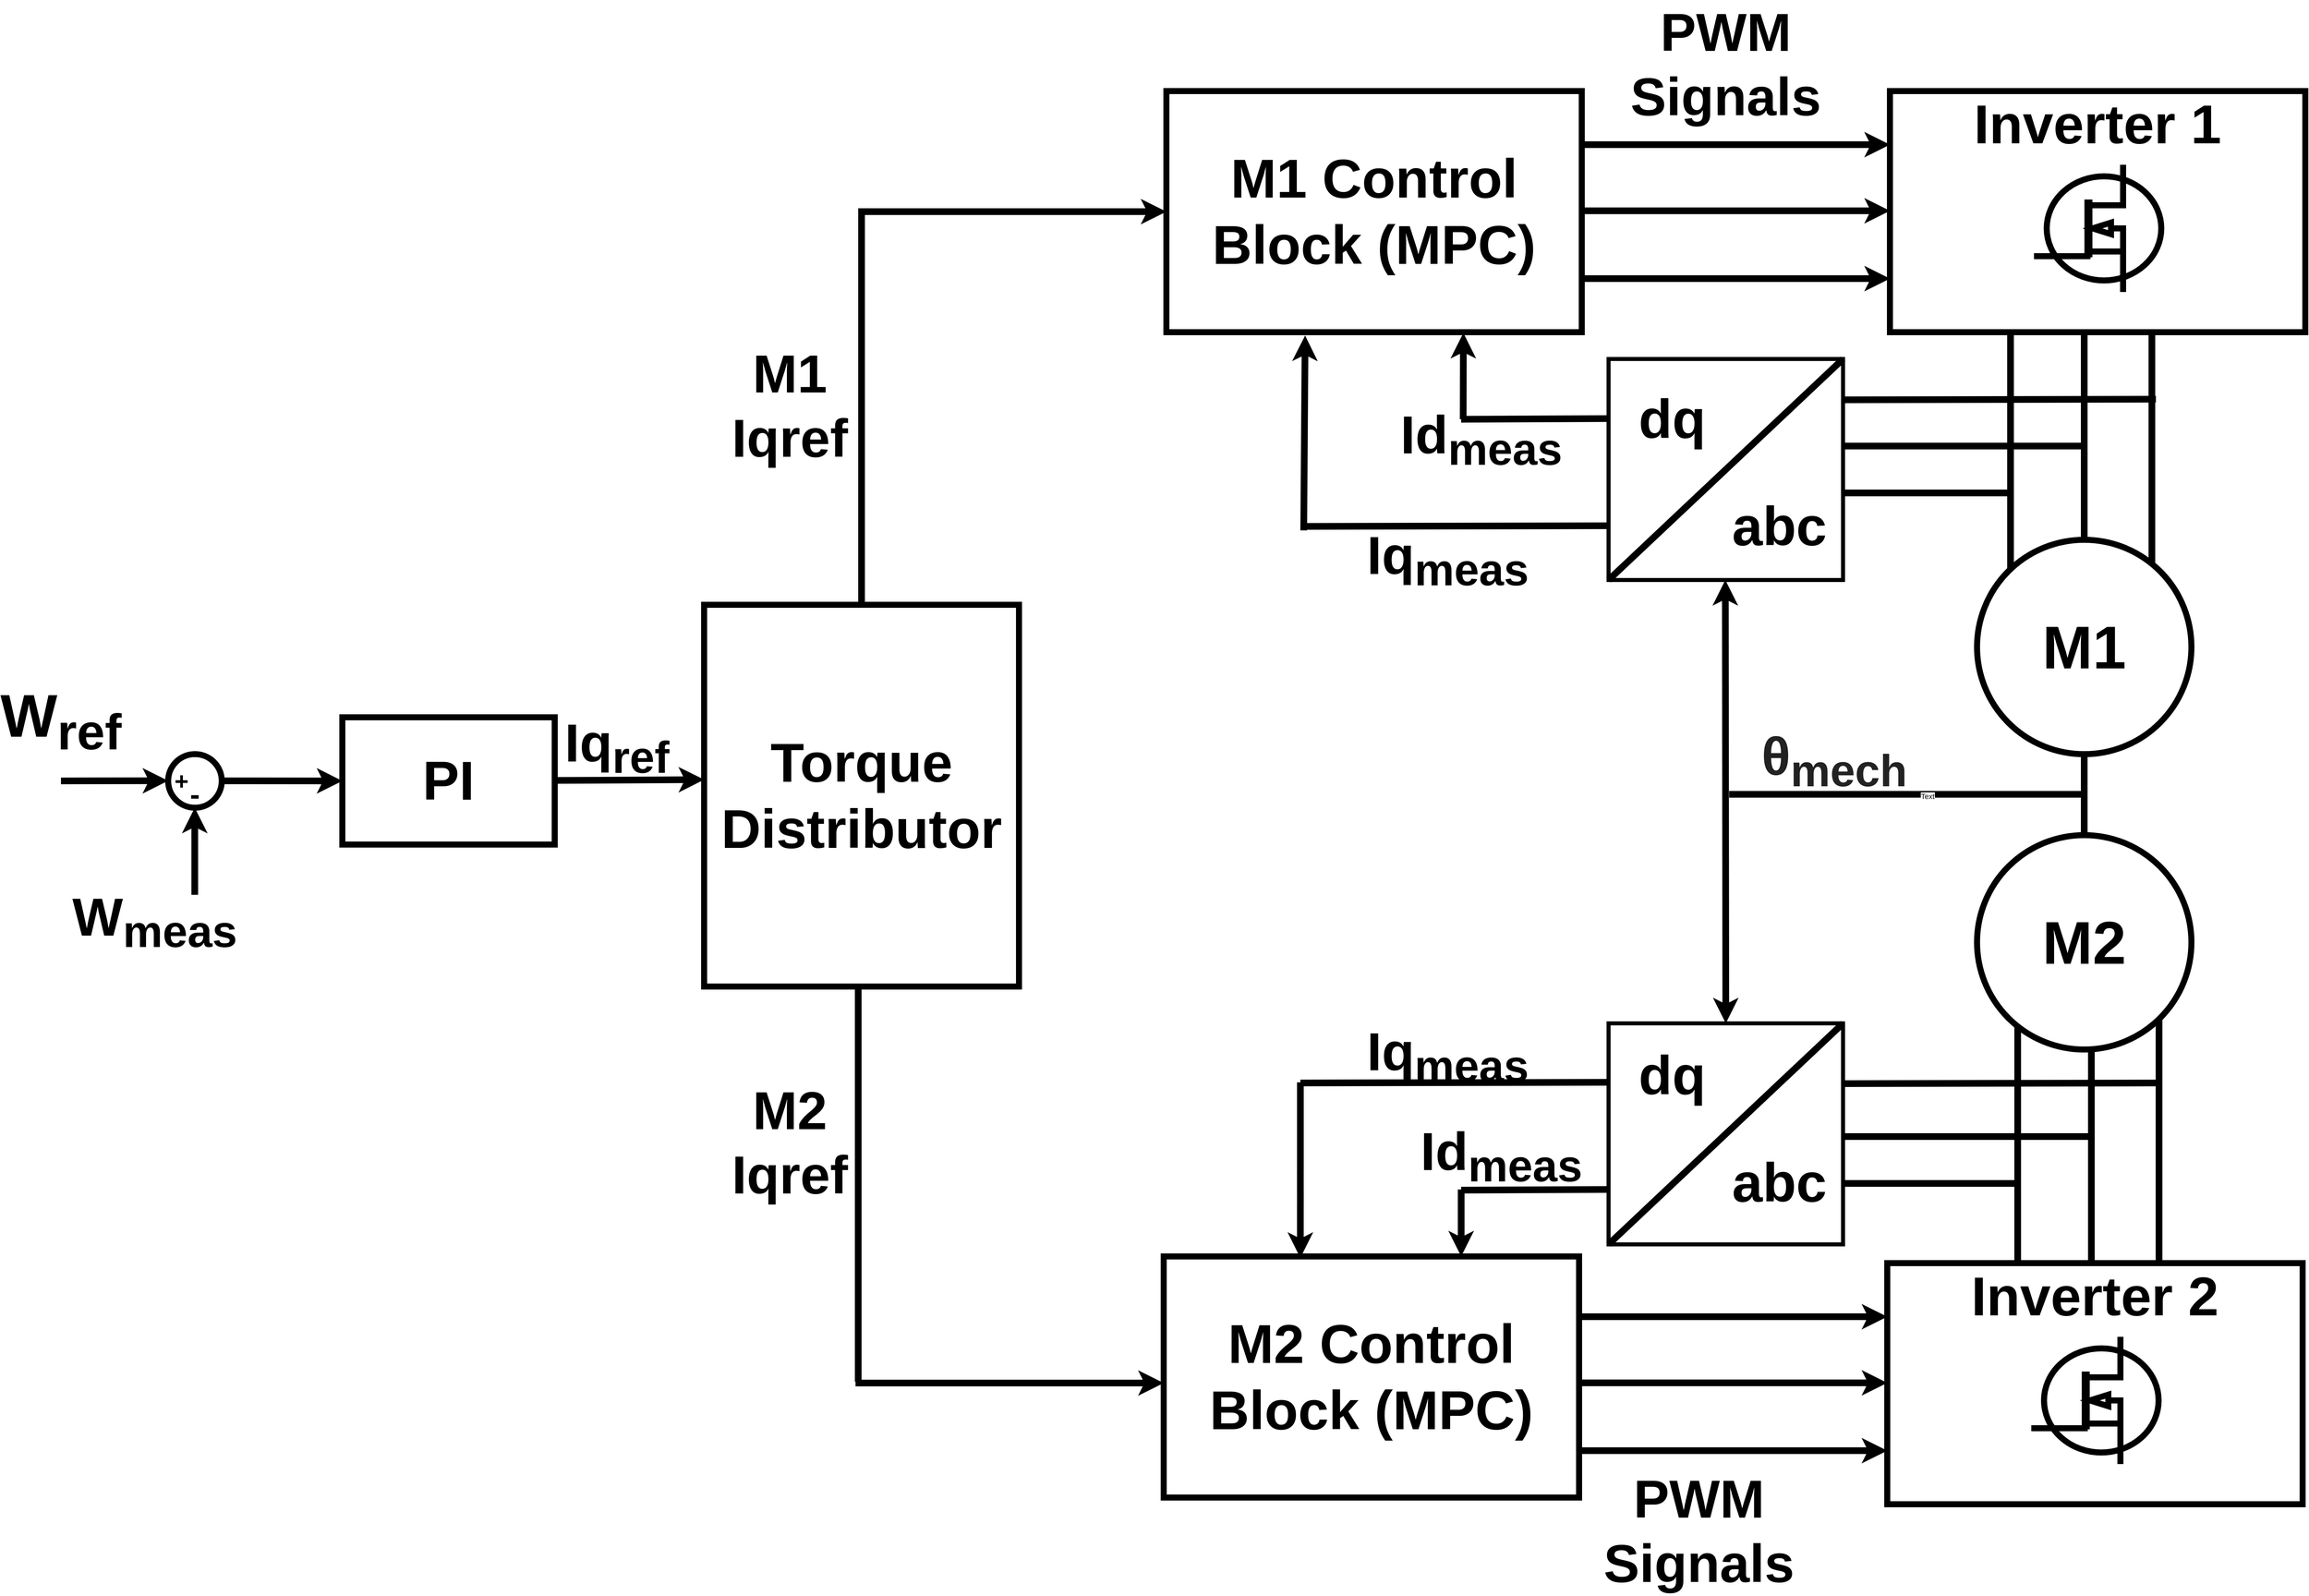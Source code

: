 <mxfile version="13.7.8" type="device"><diagram id="VhFrRKiwqEHnaOOq5Tmg" name="Sayfa -1"><mxGraphModel dx="7617" dy="5599" grid="1" gridSize="10" guides="1" tooltips="1" connect="1" arrows="1" fold="1" page="1" pageScale="1" pageWidth="827" pageHeight="1169" math="0" shadow="0"><root><mxCell id="0"/><mxCell id="1" parent="0"/><mxCell id="urA2F0REVunkXNO0SoeC-75" value="" style="endArrow=none;html=1;strokeWidth=10;entryX=1;entryY=0.5;entryDx=0;entryDy=0;" edge="1" parent="1"><mxGeometry width="50" height="50" relative="1" as="geometry"><mxPoint x="2830" y="911" as="sourcePoint"/><mxPoint x="2420" y="911" as="targetPoint"/></mxGeometry></mxCell><mxCell id="urA2F0REVunkXNO0SoeC-74" value="" style="endArrow=none;html=1;strokeWidth=10;entryX=1;entryY=0.5;entryDx=0;entryDy=0;" edge="1" parent="1"><mxGeometry width="50" height="50" relative="1" as="geometry"><mxPoint x="2943" y="841" as="sourcePoint"/><mxPoint x="2533" y="841" as="targetPoint"/></mxGeometry></mxCell><mxCell id="urA2F0REVunkXNO0SoeC-54" value="" style="endArrow=none;html=1;strokeWidth=10;entryX=0.294;entryY=1.008;entryDx=0;entryDy=0;entryPerimeter=0;" edge="1" parent="1"><mxGeometry width="50" height="50" relative="1" as="geometry"><mxPoint x="3041.67" y="1061" as="sourcePoint"/><mxPoint x="3041.67" y="627" as="targetPoint"/></mxGeometry></mxCell><mxCell id="urA2F0REVunkXNO0SoeC-62" value="" style="endArrow=none;html=1;strokeWidth=10;entryX=0.294;entryY=1.008;entryDx=0;entryDy=0;entryPerimeter=0;" edge="1" parent="1"><mxGeometry width="50" height="50" relative="1" as="geometry"><mxPoint x="2830.67" y="1071" as="sourcePoint"/><mxPoint x="2830.67" y="637" as="targetPoint"/></mxGeometry></mxCell><mxCell id="urA2F0REVunkXNO0SoeC-53" value="" style="endArrow=none;html=1;strokeWidth=10;entryX=0.294;entryY=1.008;entryDx=0;entryDy=0;entryPerimeter=0;" edge="1" parent="1"><mxGeometry width="50" height="50" relative="1" as="geometry"><mxPoint x="3031" y="64.0" as="sourcePoint"/><mxPoint x="3031" y="-370" as="targetPoint"/></mxGeometry></mxCell><mxCell id="urA2F0REVunkXNO0SoeC-52" value="" style="endArrow=none;html=1;strokeWidth=10;entryX=0.294;entryY=1.008;entryDx=0;entryDy=0;entryPerimeter=0;" edge="1" parent="1"><mxGeometry width="50" height="50" relative="1" as="geometry"><mxPoint x="2930" y="54.0" as="sourcePoint"/><mxPoint x="2930" y="-380" as="targetPoint"/></mxGeometry></mxCell><mxCell id="urA2F0REVunkXNO0SoeC-1" value="" style="ellipse;whiteSpace=wrap;html=1;aspect=fixed;strokeWidth=9;" vertex="1" parent="1"><mxGeometry x="70" y="270" width="80" height="80" as="geometry"/></mxCell><mxCell id="urA2F0REVunkXNO0SoeC-2" value="&lt;font style=&quot;font-size: 36px&quot;&gt;+&lt;/font&gt;" style="text;html=1;strokeColor=none;fillColor=none;align=center;verticalAlign=middle;whiteSpace=wrap;rounded=0;fontStyle=1;strokeWidth=1;" vertex="1" parent="1"><mxGeometry x="70" y="300" width="40" height="20" as="geometry"/></mxCell><mxCell id="urA2F0REVunkXNO0SoeC-3" value="&lt;font style=&quot;font-size: 44px&quot;&gt;-&lt;/font&gt;" style="text;html=1;strokeColor=none;fillColor=none;align=center;verticalAlign=middle;whiteSpace=wrap;rounded=0;fontStyle=1;strokeWidth=1;" vertex="1" parent="1"><mxGeometry x="90" y="320" width="40" height="20" as="geometry"/></mxCell><mxCell id="urA2F0REVunkXNO0SoeC-4" value="" style="endArrow=classic;html=1;strokeWidth=10;" edge="1" parent="1"><mxGeometry width="50" height="50" relative="1" as="geometry"><mxPoint x="-90" y="310" as="sourcePoint"/><mxPoint x="70" y="309.71" as="targetPoint"/></mxGeometry></mxCell><mxCell id="urA2F0REVunkXNO0SoeC-5" value="" style="endArrow=classic;html=1;strokeWidth=10;" edge="1" parent="1"><mxGeometry width="50" height="50" relative="1" as="geometry"><mxPoint x="109.71" y="480" as="sourcePoint"/><mxPoint x="109.71" y="350" as="targetPoint"/></mxGeometry></mxCell><mxCell id="urA2F0REVunkXNO0SoeC-8" value="&lt;font style=&quot;font-size: 90px&quot;&gt;W&lt;sub&gt;ref&lt;/sub&gt;&lt;/font&gt;" style="text;html=1;strokeColor=none;fillColor=none;align=center;verticalAlign=middle;whiteSpace=wrap;rounded=0;fontStyle=1" vertex="1" parent="1"><mxGeometry x="-130" y="210" width="80" height="20" as="geometry"/></mxCell><mxCell id="urA2F0REVunkXNO0SoeC-9" value="&lt;font style=&quot;font-size: 80px&quot;&gt;W&lt;sub&gt;meas&lt;/sub&gt;&lt;/font&gt;" style="text;html=1;strokeColor=none;fillColor=none;align=center;verticalAlign=middle;whiteSpace=wrap;rounded=0;fontStyle=1" vertex="1" parent="1"><mxGeometry x="30" y="510" width="40" height="20" as="geometry"/></mxCell><mxCell id="urA2F0REVunkXNO0SoeC-10" value="&lt;font style=&quot;font-size: 82px&quot;&gt;&lt;b&gt;PI&lt;/b&gt;&lt;/font&gt;" style="rounded=0;whiteSpace=wrap;html=1;strokeWidth=9;" vertex="1" parent="1"><mxGeometry x="330" y="215" width="317" height="190" as="geometry"/></mxCell><mxCell id="urA2F0REVunkXNO0SoeC-11" value="" style="endArrow=classic;html=1;strokeWidth=10;entryX=0;entryY=0.5;entryDx=0;entryDy=0;" edge="1" parent="1" target="urA2F0REVunkXNO0SoeC-10"><mxGeometry width="50" height="50" relative="1" as="geometry"><mxPoint x="150.0" y="309.87" as="sourcePoint"/><mxPoint x="310.0" y="309.58" as="targetPoint"/></mxGeometry></mxCell><mxCell id="urA2F0REVunkXNO0SoeC-12" value="&lt;font style=&quot;font-size: 82px&quot;&gt;Torque&lt;br&gt;Distributor&lt;br&gt;&lt;/font&gt;" style="rounded=0;whiteSpace=wrap;html=1;strokeWidth=9;fontStyle=1" vertex="1" parent="1"><mxGeometry x="870" y="47" width="470" height="570" as="geometry"/></mxCell><mxCell id="urA2F0REVunkXNO0SoeC-13" value="" style="endArrow=classic;html=1;strokeWidth=10;entryX=0;entryY=0.458;entryDx=0;entryDy=0;entryPerimeter=0;" edge="1" parent="1" target="urA2F0REVunkXNO0SoeC-12"><mxGeometry width="50" height="50" relative="1" as="geometry"><mxPoint x="647" y="309.29" as="sourcePoint"/><mxPoint x="827.0" y="309.42" as="targetPoint"/></mxGeometry></mxCell><mxCell id="urA2F0REVunkXNO0SoeC-14" value="&lt;font style=&quot;font-size: 80px&quot;&gt;Iq&lt;sub&gt;ref&lt;/sub&gt;&lt;/font&gt;" style="text;html=1;strokeColor=none;fillColor=none;align=center;verticalAlign=middle;whiteSpace=wrap;rounded=0;fontStyle=1" vertex="1" parent="1"><mxGeometry x="720" y="250" width="40" height="20" as="geometry"/></mxCell><mxCell id="urA2F0REVunkXNO0SoeC-17" value="&lt;font style=&quot;font-size: 82px&quot;&gt;M1 Control Block (MPC)&lt;/font&gt;" style="rounded=0;whiteSpace=wrap;html=1;strokeWidth=9;fontStyle=1" vertex="1" parent="1"><mxGeometry x="1560" y="-720" width="620" height="360" as="geometry"/></mxCell><mxCell id="urA2F0REVunkXNO0SoeC-18" value="" style="endArrow=none;html=1;strokeWidth=10;exitX=0.5;exitY=0;exitDx=0;exitDy=0;" edge="1" parent="1" source="urA2F0REVunkXNO0SoeC-12"><mxGeometry width="50" height="50" relative="1" as="geometry"><mxPoint x="1090" y="-40" as="sourcePoint"/><mxPoint x="1105" y="-540" as="targetPoint"/></mxGeometry></mxCell><mxCell id="urA2F0REVunkXNO0SoeC-19" value="" style="endArrow=classic;html=1;strokeWidth=10;entryX=0;entryY=0.5;entryDx=0;entryDy=0;" edge="1" parent="1" target="urA2F0REVunkXNO0SoeC-17"><mxGeometry width="50" height="50" relative="1" as="geometry"><mxPoint x="1100" y="-540" as="sourcePoint"/><mxPoint x="1300" y="-520" as="targetPoint"/></mxGeometry></mxCell><mxCell id="urA2F0REVunkXNO0SoeC-22" value="" style="endArrow=classic;html=1;strokeWidth=10;entryX=0;entryY=0.5;entryDx=0;entryDy=0;" edge="1" parent="1"><mxGeometry width="50" height="50" relative="1" as="geometry"><mxPoint x="1096.0" y="1209" as="sourcePoint"/><mxPoint x="1556" y="1209" as="targetPoint"/></mxGeometry></mxCell><mxCell id="urA2F0REVunkXNO0SoeC-23" value="&lt;font style=&quot;font-size: 82px&quot;&gt;M2 Control Block (MPC)&lt;/font&gt;" style="rounded=0;whiteSpace=wrap;html=1;strokeWidth=9;fontStyle=1" vertex="1" parent="1"><mxGeometry x="1556" y="1020" width="620" height="360" as="geometry"/></mxCell><mxCell id="urA2F0REVunkXNO0SoeC-24" value="" style="endArrow=classic;html=1;strokeWidth=10;entryX=0;entryY=0.5;entryDx=0;entryDy=0;" edge="1" parent="1"><mxGeometry width="50" height="50" relative="1" as="geometry"><mxPoint x="2180" y="-541.25" as="sourcePoint"/><mxPoint x="2640" y="-541.25" as="targetPoint"/></mxGeometry></mxCell><mxCell id="urA2F0REVunkXNO0SoeC-25" value="" style="endArrow=classic;html=1;strokeWidth=10;entryX=0;entryY=0.5;entryDx=0;entryDy=0;" edge="1" parent="1"><mxGeometry width="50" height="50" relative="1" as="geometry"><mxPoint x="2180" y="-440" as="sourcePoint"/><mxPoint x="2640" y="-440" as="targetPoint"/></mxGeometry></mxCell><mxCell id="urA2F0REVunkXNO0SoeC-26" value="" style="endArrow=classic;html=1;strokeWidth=10;entryX=0;entryY=0.5;entryDx=0;entryDy=0;" edge="1" parent="1"><mxGeometry width="50" height="50" relative="1" as="geometry"><mxPoint x="2180" y="-640" as="sourcePoint"/><mxPoint x="2640" y="-640" as="targetPoint"/></mxGeometry></mxCell><mxCell id="urA2F0REVunkXNO0SoeC-27" value="" style="rounded=0;whiteSpace=wrap;html=1;strokeWidth=9;fontStyle=1;imageAlign=left;" vertex="1" parent="1"><mxGeometry x="2640" y="-720" width="620" height="360" as="geometry"/></mxCell><mxCell id="urA2F0REVunkXNO0SoeC-28" value="&lt;font style=&quot;font-size: 82px&quot;&gt;Inverter 1&lt;/font&gt;" style="text;html=1;strokeColor=none;fillColor=none;align=center;verticalAlign=middle;whiteSpace=wrap;rounded=0;fontStyle=1" vertex="1" parent="1"><mxGeometry x="2695" y="-780" width="510" height="220" as="geometry"/></mxCell><mxCell id="urA2F0REVunkXNO0SoeC-30" value="" style="verticalLabelPosition=bottom;shadow=0;dashed=0;align=center;html=1;verticalAlign=top;shape=mxgraph.electrical.mosfets1.n-channel_mosfet_1;strokeWidth=9;fontStyle=1" vertex="1" parent="1"><mxGeometry x="2855" y="-610" width="190" height="190" as="geometry"/></mxCell><mxCell id="urA2F0REVunkXNO0SoeC-49" value="" style="endArrow=none;html=1;strokeWidth=10;exitX=0.5;exitY=0;exitDx=0;exitDy=0;" edge="1" parent="1"><mxGeometry width="50" height="50" relative="1" as="geometry"><mxPoint x="1100" y="1207" as="sourcePoint"/><mxPoint x="1100" y="620" as="targetPoint"/></mxGeometry></mxCell><mxCell id="urA2F0REVunkXNO0SoeC-51" value="" style="endArrow=none;html=1;strokeWidth=10;entryX=0.294;entryY=1.008;entryDx=0;entryDy=0;entryPerimeter=0;" edge="1" parent="1"><mxGeometry width="50" height="50" relative="1" as="geometry"><mxPoint x="2820" y="74" as="sourcePoint"/><mxPoint x="2820.0" y="-360.0" as="targetPoint"/></mxGeometry></mxCell><mxCell id="urA2F0REVunkXNO0SoeC-31" value="&lt;font style=&quot;font-size: 90px&quot;&gt;M1&lt;/font&gt;" style="ellipse;whiteSpace=wrap;html=1;aspect=fixed;strokeWidth=9;fontStyle=1" vertex="1" parent="1"><mxGeometry x="2770" y="-50" width="320" height="320" as="geometry"/></mxCell><mxCell id="urA2F0REVunkXNO0SoeC-55" value="" style="endArrow=none;html=1;strokeWidth=10;entryX=0.294;entryY=1.008;entryDx=0;entryDy=0;entryPerimeter=0;" edge="1" parent="1"><mxGeometry width="50" height="50" relative="1" as="geometry"><mxPoint x="2940.67" y="1051" as="sourcePoint"/><mxPoint x="2940.67" y="617" as="targetPoint"/></mxGeometry></mxCell><mxCell id="urA2F0REVunkXNO0SoeC-56" value="" style="endArrow=classic;html=1;strokeWidth=10;entryX=0;entryY=0.5;entryDx=0;entryDy=0;" edge="1" parent="1"><mxGeometry width="50" height="50" relative="1" as="geometry"><mxPoint x="2176" y="1208.75" as="sourcePoint"/><mxPoint x="2636" y="1208.75" as="targetPoint"/></mxGeometry></mxCell><mxCell id="urA2F0REVunkXNO0SoeC-57" value="" style="endArrow=classic;html=1;strokeWidth=10;entryX=0;entryY=0.5;entryDx=0;entryDy=0;" edge="1" parent="1"><mxGeometry width="50" height="50" relative="1" as="geometry"><mxPoint x="2176" y="1310" as="sourcePoint"/><mxPoint x="2636" y="1310" as="targetPoint"/></mxGeometry></mxCell><mxCell id="urA2F0REVunkXNO0SoeC-58" value="" style="endArrow=classic;html=1;strokeWidth=10;entryX=0;entryY=0.5;entryDx=0;entryDy=0;" edge="1" parent="1"><mxGeometry width="50" height="50" relative="1" as="geometry"><mxPoint x="2176" y="1110" as="sourcePoint"/><mxPoint x="2636" y="1110" as="targetPoint"/></mxGeometry></mxCell><mxCell id="urA2F0REVunkXNO0SoeC-59" value="" style="rounded=0;whiteSpace=wrap;html=1;strokeWidth=9;fontStyle=1;imageAlign=left;" vertex="1" parent="1"><mxGeometry x="2636" y="1030" width="620" height="360" as="geometry"/></mxCell><mxCell id="urA2F0REVunkXNO0SoeC-60" value="&lt;font style=&quot;font-size: 82px&quot;&gt;Inverter 2&lt;/font&gt;" style="text;html=1;strokeColor=none;fillColor=none;align=center;verticalAlign=middle;whiteSpace=wrap;rounded=0;fontStyle=1" vertex="1" parent="1"><mxGeometry x="2691" y="970" width="510" height="220" as="geometry"/></mxCell><mxCell id="urA2F0REVunkXNO0SoeC-61" value="" style="verticalLabelPosition=bottom;shadow=0;dashed=0;align=center;html=1;verticalAlign=top;shape=mxgraph.electrical.mosfets1.n-channel_mosfet_1;strokeWidth=9;fontStyle=1" vertex="1" parent="1"><mxGeometry x="2851" y="1140" width="190" height="190" as="geometry"/></mxCell><mxCell id="urA2F0REVunkXNO0SoeC-63" value="&lt;font style=&quot;font-size: 90px&quot;&gt;M2&lt;/font&gt;" style="ellipse;whiteSpace=wrap;html=1;aspect=fixed;strokeWidth=9;fontStyle=1" vertex="1" parent="1"><mxGeometry x="2770" y="391" width="320" height="320" as="geometry"/></mxCell><mxCell id="urA2F0REVunkXNO0SoeC-65" value="" style="rounded=0;whiteSpace=wrap;html=1;strokeWidth=6;fontStyle=1" vertex="1" parent="1"><mxGeometry x="2220" y="672" width="350" height="330" as="geometry"/></mxCell><mxCell id="urA2F0REVunkXNO0SoeC-66" value="" style="endArrow=none;html=1;strokeWidth=10;entryX=1;entryY=0;entryDx=0;entryDy=0;exitX=0;exitY=1;exitDx=0;exitDy=0;" edge="1" parent="1" source="urA2F0REVunkXNO0SoeC-65" target="urA2F0REVunkXNO0SoeC-65"><mxGeometry width="50" height="50" relative="1" as="geometry"><mxPoint x="1780" y="962" as="sourcePoint"/><mxPoint x="1830" y="912" as="targetPoint"/></mxGeometry></mxCell><mxCell id="urA2F0REVunkXNO0SoeC-68" value="&lt;font style=&quot;font-size: 82px&quot;&gt;abc&lt;/font&gt;" style="text;html=1;strokeColor=none;fillColor=none;align=center;verticalAlign=middle;whiteSpace=wrap;rounded=0;fontStyle=1" vertex="1" parent="1"><mxGeometry x="2220" y="800" width="510" height="220" as="geometry"/></mxCell><mxCell id="urA2F0REVunkXNO0SoeC-73" value="" style="endArrow=none;html=1;strokeWidth=10;entryX=1;entryY=0.5;entryDx=0;entryDy=0;" edge="1" parent="1"><mxGeometry width="50" height="50" relative="1" as="geometry"><mxPoint x="3040" y="761" as="sourcePoint"/><mxPoint x="2570" y="762.0" as="targetPoint"/></mxGeometry></mxCell><mxCell id="urA2F0REVunkXNO0SoeC-88" value="" style="endArrow=none;html=1;strokeWidth=10;entryX=1;entryY=0.5;entryDx=0;entryDy=0;" edge="1" parent="1"><mxGeometry width="50" height="50" relative="1" as="geometry"><mxPoint x="2820" y="-120" as="sourcePoint"/><mxPoint x="2410" y="-120" as="targetPoint"/></mxGeometry></mxCell><mxCell id="urA2F0REVunkXNO0SoeC-89" value="" style="endArrow=none;html=1;strokeWidth=10;entryX=1;entryY=0.5;entryDx=0;entryDy=0;" edge="1" parent="1"><mxGeometry width="50" height="50" relative="1" as="geometry"><mxPoint x="2933" y="-190" as="sourcePoint"/><mxPoint x="2523" y="-190" as="targetPoint"/></mxGeometry></mxCell><mxCell id="urA2F0REVunkXNO0SoeC-90" value="" style="rounded=0;whiteSpace=wrap;html=1;strokeWidth=6;fontStyle=1" vertex="1" parent="1"><mxGeometry x="2220" y="-320" width="350" height="330" as="geometry"/></mxCell><mxCell id="urA2F0REVunkXNO0SoeC-91" value="" style="endArrow=none;html=1;strokeWidth=10;entryX=1;entryY=0;entryDx=0;entryDy=0;exitX=0;exitY=1;exitDx=0;exitDy=0;" edge="1" parent="1" source="urA2F0REVunkXNO0SoeC-90" target="urA2F0REVunkXNO0SoeC-90"><mxGeometry width="50" height="50" relative="1" as="geometry"><mxPoint x="1780" y="-30" as="sourcePoint"/><mxPoint x="1830" y="-80" as="targetPoint"/></mxGeometry></mxCell><mxCell id="urA2F0REVunkXNO0SoeC-92" value="&lt;font style=&quot;font-size: 82px&quot;&gt;dq&lt;/font&gt;" style="text;html=1;strokeColor=none;fillColor=none;align=center;verticalAlign=middle;whiteSpace=wrap;rounded=0;fontStyle=1" vertex="1" parent="1"><mxGeometry x="2060" y="-340" width="510" height="220" as="geometry"/></mxCell><mxCell id="urA2F0REVunkXNO0SoeC-93" value="&lt;font style=&quot;font-size: 82px&quot;&gt;abc&lt;/font&gt;" style="text;html=1;strokeColor=none;fillColor=none;align=center;verticalAlign=middle;whiteSpace=wrap;rounded=0;fontStyle=1" vertex="1" parent="1"><mxGeometry x="2220" y="-180" width="510" height="220" as="geometry"/></mxCell><mxCell id="urA2F0REVunkXNO0SoeC-95" value="" style="endArrow=none;html=1;strokeWidth=10;entryX=1;entryY=0.5;entryDx=0;entryDy=0;" edge="1" parent="1"><mxGeometry width="50" height="50" relative="1" as="geometry"><mxPoint x="3037" y="-260" as="sourcePoint"/><mxPoint x="2567" y="-259" as="targetPoint"/></mxGeometry></mxCell><mxCell id="urA2F0REVunkXNO0SoeC-96" value="" style="endArrow=none;html=1;strokeWidth=10;entryX=0.5;entryY=1;entryDx=0;entryDy=0;exitX=0.5;exitY=0;exitDx=0;exitDy=0;" edge="1" parent="1" source="urA2F0REVunkXNO0SoeC-63" target="urA2F0REVunkXNO0SoeC-31"><mxGeometry width="50" height="50" relative="1" as="geometry"><mxPoint x="2420" y="420" as="sourcePoint"/><mxPoint x="2470" y="370" as="targetPoint"/></mxGeometry></mxCell><mxCell id="urA2F0REVunkXNO0SoeC-97" value="" style="endArrow=none;html=1;strokeWidth=10;" edge="1" parent="1"><mxGeometry width="50" height="50" relative="1" as="geometry"><mxPoint x="2400" y="330" as="sourcePoint"/><mxPoint x="2930" y="330" as="targetPoint"/></mxGeometry></mxCell><mxCell id="urA2F0REVunkXNO0SoeC-101" value="Text" style="edgeLabel;html=1;align=center;verticalAlign=middle;resizable=0;points=[];" vertex="1" connectable="0" parent="urA2F0REVunkXNO0SoeC-97"><mxGeometry x="0.113" y="-3" relative="1" as="geometry"><mxPoint x="1" as="offset"/></mxGeometry></mxCell><mxCell id="urA2F0REVunkXNO0SoeC-99" value="" style="endArrow=classic;startArrow=classic;html=1;strokeWidth=10;exitX=0.5;exitY=0;exitDx=0;exitDy=0;" edge="1" parent="1" source="urA2F0REVunkXNO0SoeC-65"><mxGeometry width="50" height="50" relative="1" as="geometry"><mxPoint x="2326.598" y="652.0" as="sourcePoint"/><mxPoint x="2394.29" y="10" as="targetPoint"/></mxGeometry></mxCell><mxCell id="urA2F0REVunkXNO0SoeC-100" value="&lt;font style=&quot;font-size: 82px&quot;&gt;dq&lt;/font&gt;" style="text;html=1;strokeColor=none;fillColor=none;align=center;verticalAlign=middle;whiteSpace=wrap;rounded=0;fontStyle=1" vertex="1" parent="1"><mxGeometry x="2060" y="640" width="510" height="220" as="geometry"/></mxCell><mxCell id="urA2F0REVunkXNO0SoeC-102" value="" style="endArrow=none;html=1;strokeWidth=10;" edge="1" parent="1"><mxGeometry width="50" height="50" relative="1" as="geometry"><mxPoint x="2220" y="-231" as="sourcePoint"/><mxPoint x="2000" y="-230" as="targetPoint"/></mxGeometry></mxCell><mxCell id="urA2F0REVunkXNO0SoeC-103" value="" style="endArrow=none;html=1;strokeWidth=10;" edge="1" parent="1"><mxGeometry width="50" height="50" relative="1" as="geometry"><mxPoint x="2220" y="-71" as="sourcePoint"/><mxPoint x="1760" y="-70" as="targetPoint"/></mxGeometry></mxCell><mxCell id="urA2F0REVunkXNO0SoeC-104" value="" style="endArrow=classic;html=1;strokeWidth=10;entryX=0.715;entryY=1.003;entryDx=0;entryDy=0;entryPerimeter=0;" edge="1" parent="1" target="urA2F0REVunkXNO0SoeC-17"><mxGeometry width="50" height="50" relative="1" as="geometry"><mxPoint x="2003" y="-230" as="sourcePoint"/><mxPoint x="1860" y="-230" as="targetPoint"/></mxGeometry></mxCell><mxCell id="urA2F0REVunkXNO0SoeC-105" value="" style="endArrow=classic;html=1;strokeWidth=10;entryX=0.334;entryY=1.014;entryDx=0;entryDy=0;entryPerimeter=0;" edge="1" parent="1" target="urA2F0REVunkXNO0SoeC-17"><mxGeometry width="50" height="50" relative="1" as="geometry"><mxPoint x="1765" y="-64.08" as="sourcePoint"/><mxPoint x="1765.3" y="-193.0" as="targetPoint"/></mxGeometry></mxCell><mxCell id="urA2F0REVunkXNO0SoeC-106" value="" style="endArrow=none;html=1;strokeWidth=10;" edge="1" parent="1"><mxGeometry width="50" height="50" relative="1" as="geometry"><mxPoint x="2220" y="920" as="sourcePoint"/><mxPoint x="2000" y="921" as="targetPoint"/></mxGeometry></mxCell><mxCell id="urA2F0REVunkXNO0SoeC-107" value="" style="endArrow=none;html=1;strokeWidth=10;" edge="1" parent="1"><mxGeometry width="50" height="50" relative="1" as="geometry"><mxPoint x="2220" y="760" as="sourcePoint"/><mxPoint x="1760" y="761" as="targetPoint"/></mxGeometry></mxCell><mxCell id="urA2F0REVunkXNO0SoeC-108" value="" style="endArrow=classic;html=1;strokeWidth=10;entryX=0.329;entryY=0.006;entryDx=0;entryDy=0;entryPerimeter=0;" edge="1" parent="1" target="urA2F0REVunkXNO0SoeC-23"><mxGeometry width="50" height="50" relative="1" as="geometry"><mxPoint x="1760" y="760" as="sourcePoint"/><mxPoint x="1700" y="900" as="targetPoint"/></mxGeometry></mxCell><mxCell id="urA2F0REVunkXNO0SoeC-109" value="" style="endArrow=classic;html=1;strokeWidth=10;entryX=0.329;entryY=0.006;entryDx=0;entryDy=0;entryPerimeter=0;" edge="1" parent="1"><mxGeometry width="50" height="50" relative="1" as="geometry"><mxPoint x="2000" y="920" as="sourcePoint"/><mxPoint x="2000.0" y="1020.0" as="targetPoint"/></mxGeometry></mxCell><mxCell id="urA2F0REVunkXNO0SoeC-110" value="&lt;font style=&quot;font-size: 80px&quot;&gt;Iq&lt;sub&gt;meas&lt;/sub&gt;&lt;/font&gt;" style="text;html=1;strokeColor=none;fillColor=none;align=center;verticalAlign=middle;whiteSpace=wrap;rounded=0;fontStyle=1;strokeWidth=80;" vertex="1" parent="1"><mxGeometry x="1960" y="711" width="40" height="20" as="geometry"/></mxCell><mxCell id="urA2F0REVunkXNO0SoeC-112" value="&lt;font style=&quot;font-size: 80px&quot;&gt;Id&lt;sub&gt;meas&lt;/sub&gt;&lt;/font&gt;" style="text;html=1;strokeColor=none;fillColor=none;align=center;verticalAlign=middle;whiteSpace=wrap;rounded=0;fontStyle=1;strokeWidth=80;" vertex="1" parent="1"><mxGeometry x="2040" y="860" width="40" height="20" as="geometry"/></mxCell><mxCell id="urA2F0REVunkXNO0SoeC-115" value="&lt;font style=&quot;font-size: 80px&quot;&gt;Iq&lt;sub&gt;meas&lt;/sub&gt;&lt;/font&gt;" style="text;html=1;strokeColor=none;fillColor=none;align=center;verticalAlign=middle;whiteSpace=wrap;rounded=0;fontStyle=1;strokeWidth=80;" vertex="1" parent="1"><mxGeometry x="1960" y="-30" width="40" height="20" as="geometry"/></mxCell><mxCell id="urA2F0REVunkXNO0SoeC-116" value="&lt;font style=&quot;font-size: 80px&quot;&gt;Id&lt;sub&gt;meas&lt;/sub&gt;&lt;/font&gt;" style="text;html=1;strokeColor=none;fillColor=none;align=center;verticalAlign=middle;whiteSpace=wrap;rounded=0;fontStyle=1;strokeWidth=80;" vertex="1" parent="1"><mxGeometry x="2010" y="-210" width="40" height="20" as="geometry"/></mxCell><mxCell id="urA2F0REVunkXNO0SoeC-117" value="&lt;b style=&quot;color: rgb(34 , 34 , 34) ; font-family: &amp;#34;arial&amp;#34; , sans-serif ; text-align: left ; background-color: rgb(255 , 255 , 255)&quot;&gt;&lt;font style=&quot;font-size: 80px&quot;&gt;θ&lt;sub&gt;mech&lt;/sub&gt;&lt;/font&gt;&lt;/b&gt;" style="text;html=1;strokeColor=none;fillColor=none;align=center;verticalAlign=middle;whiteSpace=wrap;rounded=0;fontStyle=1;strokeWidth=80;" vertex="1" parent="1"><mxGeometry x="2537" y="270" width="40" height="20" as="geometry"/></mxCell><mxCell id="urA2F0REVunkXNO0SoeC-118" value="&lt;span style=&quot;font-size: 80px&quot;&gt;PWM Signals&lt;/span&gt;" style="text;html=1;strokeColor=none;fillColor=none;align=center;verticalAlign=middle;whiteSpace=wrap;rounded=0;fontStyle=1" vertex="1" parent="1"><mxGeometry x="2375" y="-770" width="40" height="20" as="geometry"/></mxCell><mxCell id="urA2F0REVunkXNO0SoeC-119" value="&lt;span style=&quot;font-size: 80px&quot;&gt;PWM Signals&lt;/span&gt;" style="text;html=1;strokeColor=none;fillColor=none;align=center;verticalAlign=middle;whiteSpace=wrap;rounded=0;fontStyle=1" vertex="1" parent="1"><mxGeometry x="2335" y="1420" width="40" height="20" as="geometry"/></mxCell><mxCell id="urA2F0REVunkXNO0SoeC-120" value="&lt;span style=&quot;font-size: 80px&quot;&gt;M1 Iqref&lt;/span&gt;" style="text;html=1;strokeColor=none;fillColor=none;align=center;verticalAlign=middle;whiteSpace=wrap;rounded=0;fontStyle=1" vertex="1" parent="1"><mxGeometry x="978" y="-260" width="40" height="20" as="geometry"/></mxCell><mxCell id="urA2F0REVunkXNO0SoeC-121" value="&lt;span style=&quot;font-size: 80px&quot;&gt;M2 Iqref&lt;/span&gt;" style="text;html=1;strokeColor=none;fillColor=none;align=center;verticalAlign=middle;whiteSpace=wrap;rounded=0;fontStyle=1" vertex="1" parent="1"><mxGeometry x="978" y="840" width="40" height="20" as="geometry"/></mxCell></root></mxGraphModel></diagram></mxfile>